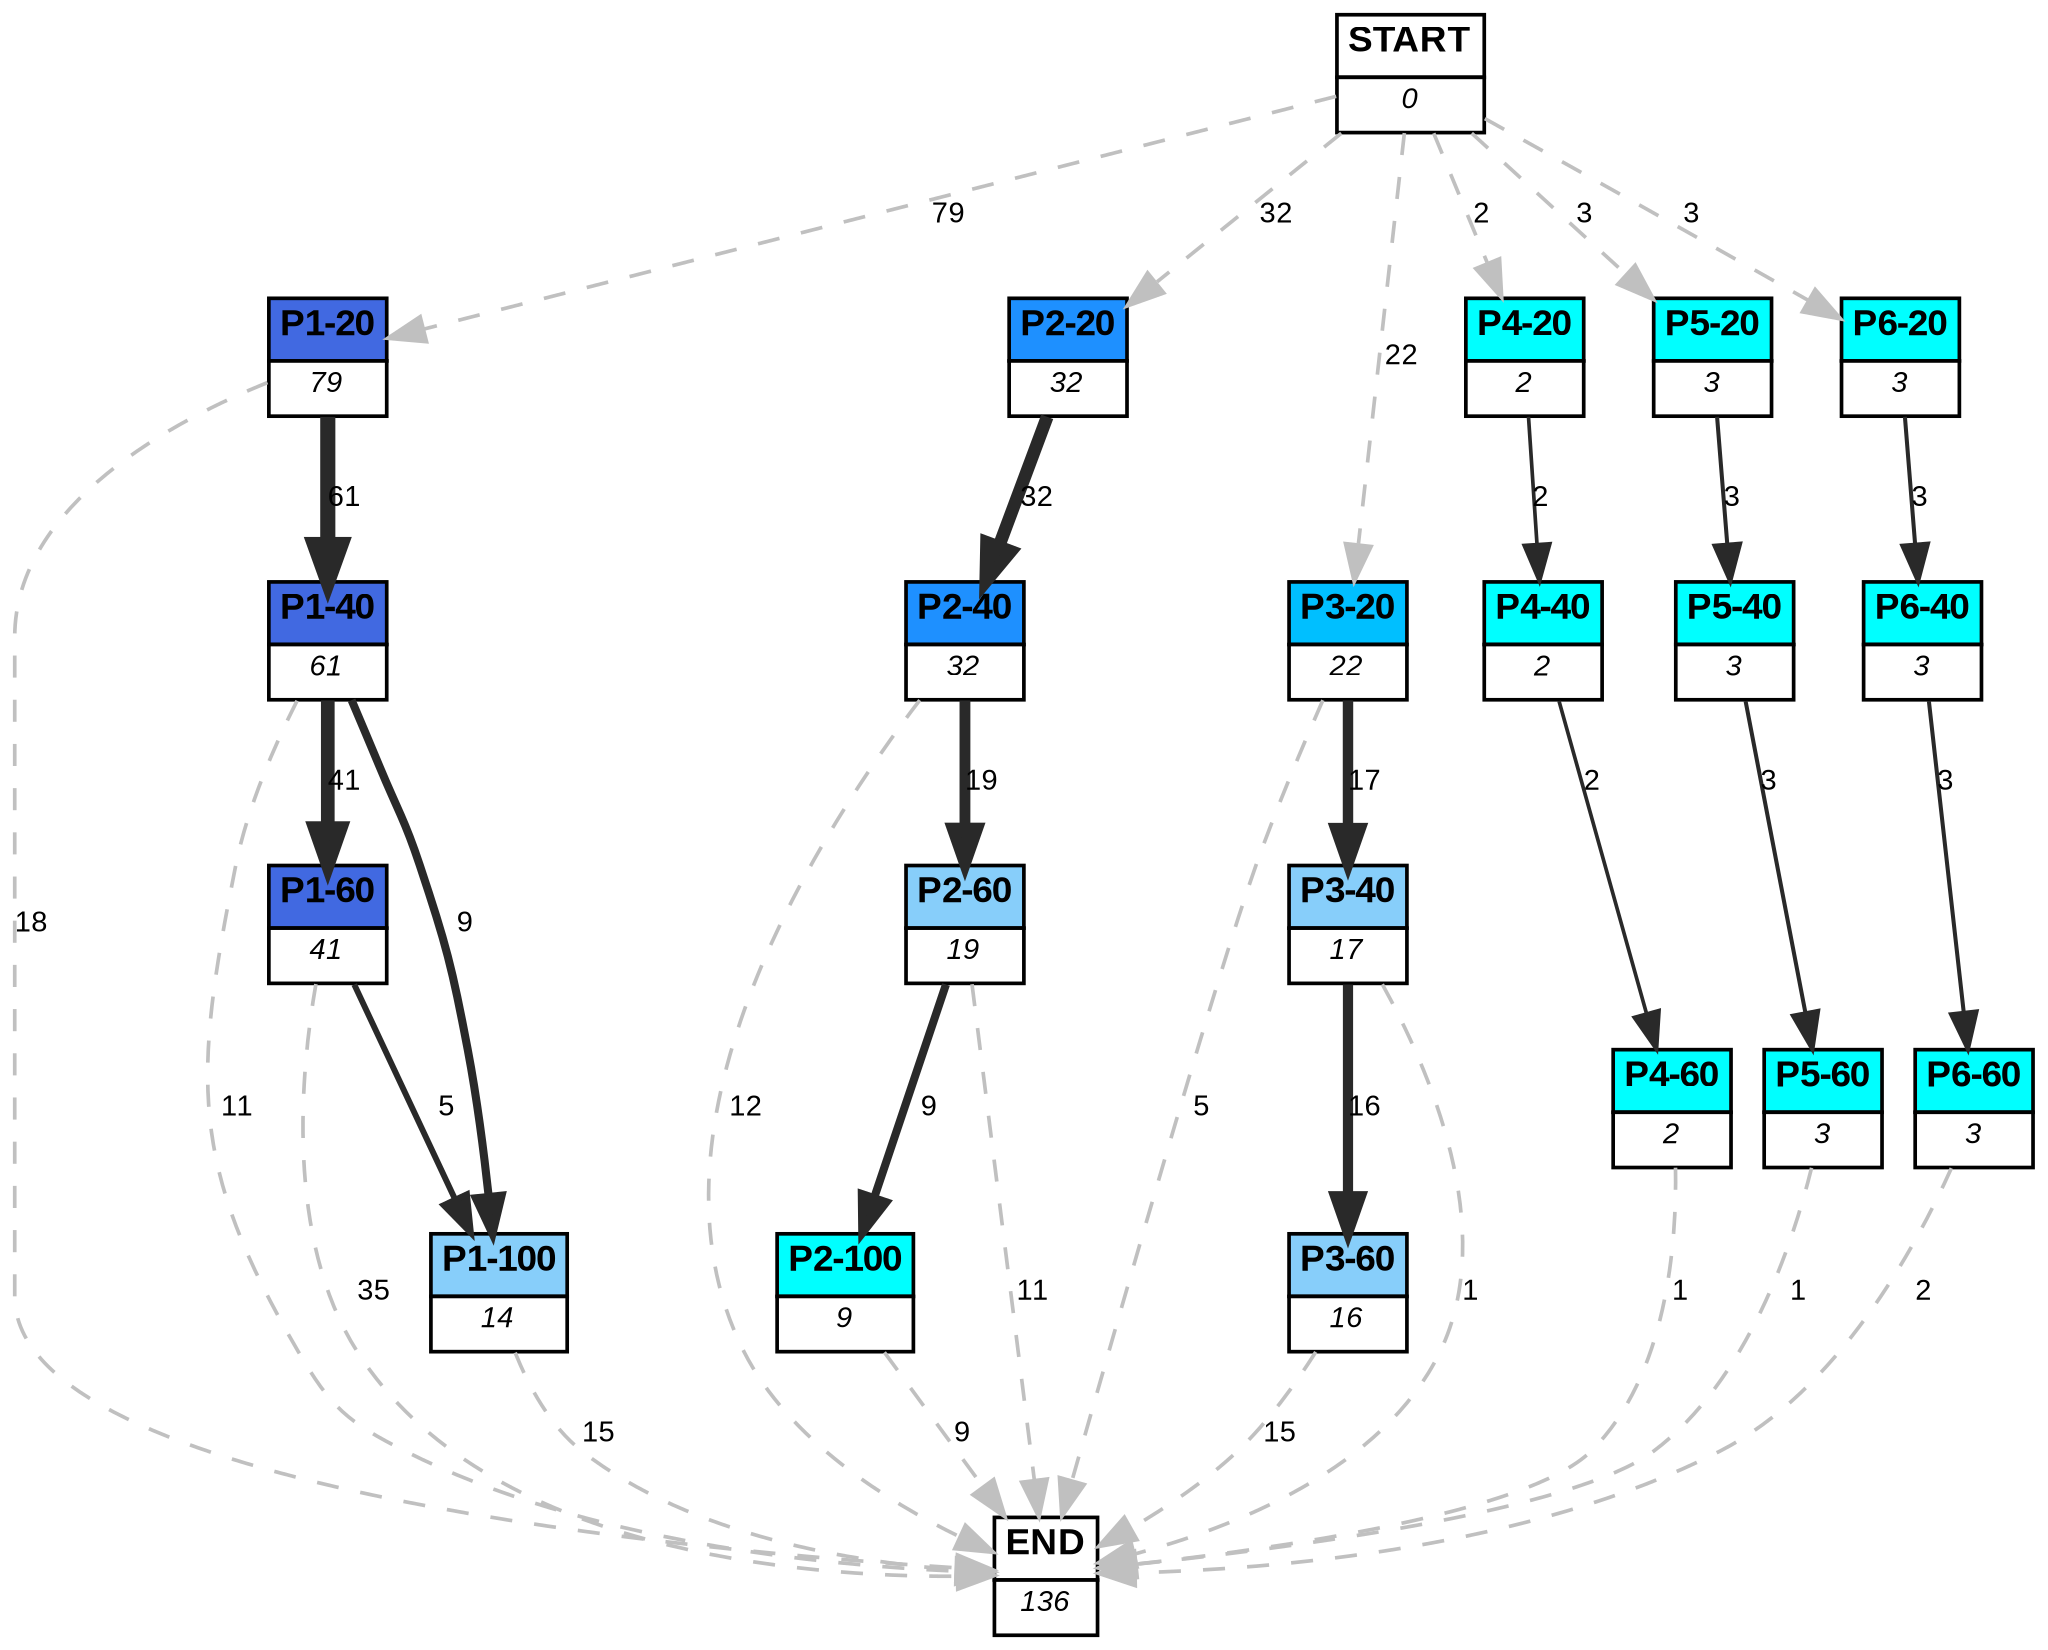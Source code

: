 digraph graphname {
	dpi = 150
	size="16,11!";
	margin = 0;
"P1-20" [shape=plain, label=<<table border="0" cellborder="1" cellspacing="0"><tr><td bgcolor="royalblue"><FONT face="Arial" POINT-SIZE="10"><b>P1-20</b></FONT></td></tr><tr><td bgcolor="white"><FONT face="Arial" POINT-SIZE="8"><i>79</i></FONT></td></tr></table>>]
"P1-40" [shape=plain, label=<<table border="0" cellborder="1" cellspacing="0"><tr><td bgcolor="royalblue"><FONT face="Arial" POINT-SIZE="10"><b>P1-40</b></FONT></td></tr><tr><td bgcolor="white"><FONT face="Arial" POINT-SIZE="8"><i>61</i></FONT></td></tr></table>>]
"P1-60" [shape=plain, label=<<table border="0" cellborder="1" cellspacing="0"><tr><td bgcolor="royalblue"><FONT face="Arial" POINT-SIZE="10"><b>P1-60</b></FONT></td></tr><tr><td bgcolor="white"><FONT face="Arial" POINT-SIZE="8"><i>41</i></FONT></td></tr></table>>]
"P2-20" [shape=plain, label=<<table border="0" cellborder="1" cellspacing="0"><tr><td bgcolor="dodgerblue"><FONT face="Arial" POINT-SIZE="10"><b>P2-20</b></FONT></td></tr><tr><td bgcolor="white"><FONT face="Arial" POINT-SIZE="8"><i>32</i></FONT></td></tr></table>>]
"P2-40" [shape=plain, label=<<table border="0" cellborder="1" cellspacing="0"><tr><td bgcolor="dodgerblue"><FONT face="Arial" POINT-SIZE="10"><b>P2-40</b></FONT></td></tr><tr><td bgcolor="white"><FONT face="Arial" POINT-SIZE="8"><i>32</i></FONT></td></tr></table>>]
"P1-100" [shape=plain, label=<<table border="0" cellborder="1" cellspacing="0"><tr><td bgcolor="lightskyblue"><FONT face="Arial" POINT-SIZE="10"><b>P1-100</b></FONT></td></tr><tr><td bgcolor="white"><FONT face="Arial" POINT-SIZE="8"><i>14</i></FONT></td></tr></table>>]
"P2-60" [shape=plain, label=<<table border="0" cellborder="1" cellspacing="0"><tr><td bgcolor="lightskyblue"><FONT face="Arial" POINT-SIZE="10"><b>P2-60</b></FONT></td></tr><tr><td bgcolor="white"><FONT face="Arial" POINT-SIZE="8"><i>19</i></FONT></td></tr></table>>]
"P2-100" [shape=plain, label=<<table border="0" cellborder="1" cellspacing="0"><tr><td bgcolor="aqua"><FONT face="Arial" POINT-SIZE="10"><b>P2-100</b></FONT></td></tr><tr><td bgcolor="white"><FONT face="Arial" POINT-SIZE="8"><i>9</i></FONT></td></tr></table>>]
"P3-20" [shape=plain, label=<<table border="0" cellborder="1" cellspacing="0"><tr><td bgcolor="deepskyblue"><FONT face="Arial" POINT-SIZE="10"><b>P3-20</b></FONT></td></tr><tr><td bgcolor="white"><FONT face="Arial" POINT-SIZE="8"><i>22</i></FONT></td></tr></table>>]
"P3-40" [shape=plain, label=<<table border="0" cellborder="1" cellspacing="0"><tr><td bgcolor="lightskyblue"><FONT face="Arial" POINT-SIZE="10"><b>P3-40</b></FONT></td></tr><tr><td bgcolor="white"><FONT face="Arial" POINT-SIZE="8"><i>17</i></FONT></td></tr></table>>]
"P3-60" [shape=plain, label=<<table border="0" cellborder="1" cellspacing="0"><tr><td bgcolor="lightskyblue"><FONT face="Arial" POINT-SIZE="10"><b>P3-60</b></FONT></td></tr><tr><td bgcolor="white"><FONT face="Arial" POINT-SIZE="8"><i>16</i></FONT></td></tr></table>>]
"P4-20" [shape=plain, label=<<table border="0" cellborder="1" cellspacing="0"><tr><td bgcolor="aqua"><FONT face="Arial" POINT-SIZE="10"><b>P4-20</b></FONT></td></tr><tr><td bgcolor="white"><FONT face="Arial" POINT-SIZE="8"><i>2</i></FONT></td></tr></table>>]
"P4-40" [shape=plain, label=<<table border="0" cellborder="1" cellspacing="0"><tr><td bgcolor="aqua"><FONT face="Arial" POINT-SIZE="10"><b>P4-40</b></FONT></td></tr><tr><td bgcolor="white"><FONT face="Arial" POINT-SIZE="8"><i>2</i></FONT></td></tr></table>>]
"P4-60" [shape=plain, label=<<table border="0" cellborder="1" cellspacing="0"><tr><td bgcolor="aqua"><FONT face="Arial" POINT-SIZE="10"><b>P4-60</b></FONT></td></tr><tr><td bgcolor="white"><FONT face="Arial" POINT-SIZE="8"><i>2</i></FONT></td></tr></table>>]
"P5-20" [shape=plain, label=<<table border="0" cellborder="1" cellspacing="0"><tr><td bgcolor="aqua"><FONT face="Arial" POINT-SIZE="10"><b>P5-20</b></FONT></td></tr><tr><td bgcolor="white"><FONT face="Arial" POINT-SIZE="8"><i>3</i></FONT></td></tr></table>>]
"P5-40" [shape=plain, label=<<table border="0" cellborder="1" cellspacing="0"><tr><td bgcolor="aqua"><FONT face="Arial" POINT-SIZE="10"><b>P5-40</b></FONT></td></tr><tr><td bgcolor="white"><FONT face="Arial" POINT-SIZE="8"><i>3</i></FONT></td></tr></table>>]
"P5-60" [shape=plain, label=<<table border="0" cellborder="1" cellspacing="0"><tr><td bgcolor="aqua"><FONT face="Arial" POINT-SIZE="10"><b>P5-60</b></FONT></td></tr><tr><td bgcolor="white"><FONT face="Arial" POINT-SIZE="8"><i>3</i></FONT></td></tr></table>>]
"P6-20" [shape=plain, label=<<table border="0" cellborder="1" cellspacing="0"><tr><td bgcolor="aqua"><FONT face="Arial" POINT-SIZE="10"><b>P6-20</b></FONT></td></tr><tr><td bgcolor="white"><FONT face="Arial" POINT-SIZE="8"><i>3</i></FONT></td></tr></table>>]
"P6-40" [shape=plain, label=<<table border="0" cellborder="1" cellspacing="0"><tr><td bgcolor="aqua"><FONT face="Arial" POINT-SIZE="10"><b>P6-40</b></FONT></td></tr><tr><td bgcolor="white"><FONT face="Arial" POINT-SIZE="8"><i>3</i></FONT></td></tr></table>>]
"P6-60" [shape=plain, label=<<table border="0" cellborder="1" cellspacing="0"><tr><td bgcolor="aqua"><FONT face="Arial" POINT-SIZE="10"><b>P6-60</b></FONT></td></tr><tr><td bgcolor="white"><FONT face="Arial" POINT-SIZE="8"><i>3</i></FONT></td></tr></table>>]
"START" [shape=plain, label=<<table border="0" cellborder="1" cellspacing="0"><tr><td bgcolor="white"><FONT face="Arial" POINT-SIZE="10"><b>START</b></FONT></td></tr><tr><td bgcolor="white"><FONT face="Arial" POINT-SIZE="8"><i>0</i></FONT></td></tr></table>>]
"END" [shape=plain, label=<<table border="0" cellborder="1" cellspacing="0"><tr><td bgcolor="white"><FONT face="Arial" POINT-SIZE="10"><b>END</b></FONT></td></tr><tr><td bgcolor="white"><FONT face="Arial" POINT-SIZE="8"><i>136</i></FONT></td></tr></table>>]
"P1-20" -> "P1-40" [ color=grey16 penwidth = "4.110873864173311"label ="61" labelfloat=false fontname="Arial" fontsize=8]
"P1-20" -> "END" [ style = dashed color=grey label ="18" labelfloat=false fontname="Arial" fontsize=8]
"P1-40" -> "P1-60" [ color=grey16 penwidth = "3.713572066704308"label ="41" labelfloat=false fontname="Arial" fontsize=8]
"P1-40" -> "P1-100" [ color=grey16 penwidth = "2.1972245773362196"label ="9" labelfloat=false fontname="Arial" fontsize=8]
"P1-40" -> "END" [ style = dashed color=grey label ="11" labelfloat=false fontname="Arial" fontsize=8]
"P1-60" -> "P1-100" [ color=grey16 penwidth = "1.6094379124341003"label ="5" labelfloat=false fontname="Arial" fontsize=8]
"P1-60" -> "END" [ style = dashed color=grey label ="35" labelfloat=false fontname="Arial" fontsize=8]
"P2-20" -> "P2-40" [ color=grey16 penwidth = "3.4657359027997265"label ="32" labelfloat=false fontname="Arial" fontsize=8]
"P2-40" -> "P2-60" [ color=grey16 penwidth = "2.9444389791664403"label ="19" labelfloat=false fontname="Arial" fontsize=8]
"P2-40" -> "END" [ style = dashed color=grey label ="12" labelfloat=false fontname="Arial" fontsize=8]
"P1-100" -> "END" [ style = dashed color=grey label ="15" labelfloat=false fontname="Arial" fontsize=8]
"P2-60" -> "P2-100" [ color=grey16 penwidth = "2.1972245773362196"label ="9" labelfloat=false fontname="Arial" fontsize=8]
"P2-60" -> "END" [ style = dashed color=grey label ="11" labelfloat=false fontname="Arial" fontsize=8]
"P2-100" -> "END" [ style = dashed color=grey label ="9" labelfloat=false fontname="Arial" fontsize=8]
"P3-20" -> "P3-40" [ color=grey16 penwidth = "2.833213344056216"label ="17" labelfloat=false fontname="Arial" fontsize=8]
"P3-20" -> "END" [ style = dashed color=grey label ="5" labelfloat=false fontname="Arial" fontsize=8]
"P3-40" -> "P3-60" [ color=grey16 penwidth = "2.772588722239781"label ="16" labelfloat=false fontname="Arial" fontsize=8]
"P3-40" -> "END" [ style = dashed color=grey label ="1" labelfloat=false fontname="Arial" fontsize=8]
"P3-60" -> "END" [ style = dashed color=grey label ="15" labelfloat=false fontname="Arial" fontsize=8]
"P4-20" -> "P4-40" [ color=grey16 penwidth = "1"label ="2" labelfloat=false fontname="Arial" fontsize=8]
"P4-40" -> "P4-60" [ color=grey16 penwidth = "1"label ="2" labelfloat=false fontname="Arial" fontsize=8]
"P4-60" -> "END" [ style = dashed color=grey label ="1" labelfloat=false fontname="Arial" fontsize=8]
"P5-20" -> "P5-40" [ color=grey16 penwidth = "1.0986122886681098"label ="3" labelfloat=false fontname="Arial" fontsize=8]
"P5-40" -> "P5-60" [ color=grey16 penwidth = "1.0986122886681098"label ="3" labelfloat=false fontname="Arial" fontsize=8]
"P5-60" -> "END" [ style = dashed color=grey label ="1" labelfloat=false fontname="Arial" fontsize=8]
"P6-20" -> "P6-40" [ color=grey16 penwidth = "1.0986122886681098"label ="3" labelfloat=false fontname="Arial" fontsize=8]
"P6-40" -> "P6-60" [ color=grey16 penwidth = "1.0986122886681098"label ="3" labelfloat=false fontname="Arial" fontsize=8]
"P6-60" -> "END" [ style = dashed color=grey label ="2" labelfloat=false fontname="Arial" fontsize=8]
"START" -> "P1-20" [ style = dashed color=grey label ="79" labelfloat=false fontname="Arial" fontsize=8]
"START" -> "P2-20" [ style = dashed color=grey label ="32" labelfloat=false fontname="Arial" fontsize=8]
"START" -> "P3-20" [ style = dashed color=grey label ="22" labelfloat=false fontname="Arial" fontsize=8]
"START" -> "P4-20" [ style = dashed color=grey label ="2" labelfloat=false fontname="Arial" fontsize=8]
"START" -> "P5-20" [ style = dashed color=grey label ="3" labelfloat=false fontname="Arial" fontsize=8]
"START" -> "P6-20" [ style = dashed color=grey label ="3" labelfloat=false fontname="Arial" fontsize=8]
}